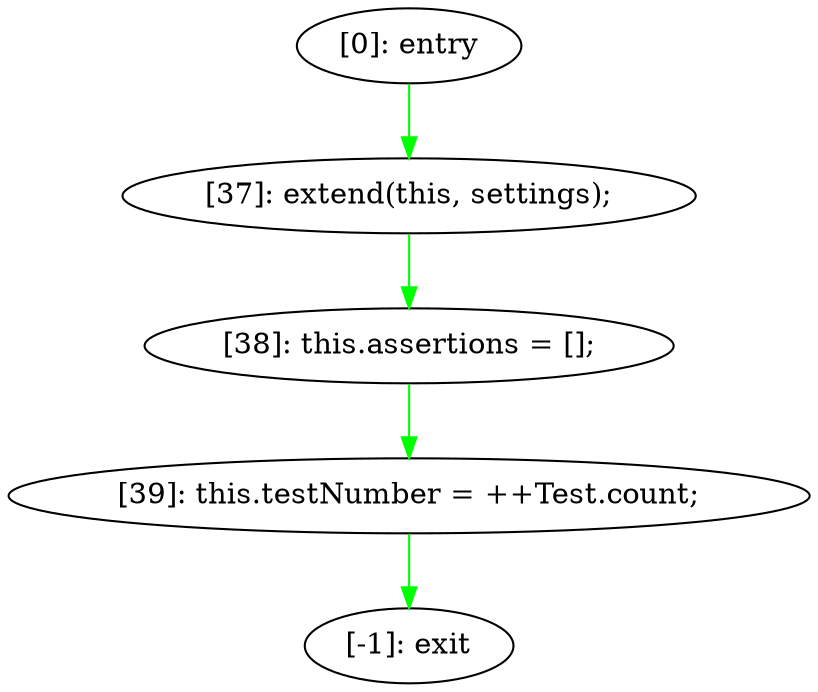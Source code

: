 digraph {
"0" [label="[37]: extend(this, settings);\n"] 
"1" [label="[39]: this.testNumber = ++Test.count;\n"] 
"2" [label="[-1]: exit"] 
"3" [label="[0]: entry"] 
"4" [label="[38]: this.assertions = [];\n"] 
"0" -> "4" [label="" color="green"] 
"1" -> "2" [label="" color="green"] 
"3" -> "0" [label="" color="green"] 
"4" -> "1" [label="" color="green"] 
}

